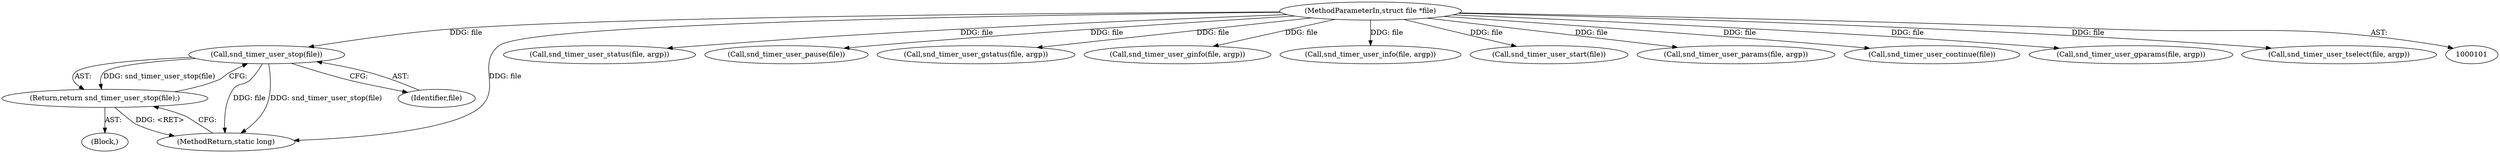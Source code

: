 digraph "0_linux_af368027a49a751d6ff4ee9e3f9961f35bb4fede@pointer" {
"1000208" [label="(Call,snd_timer_user_stop(file))"];
"1000102" [label="(MethodParameterIn,struct file *file)"];
"1000207" [label="(Return,return snd_timer_user_stop(file);)"];
"1000223" [label="(MethodReturn,static long)"];
"1000197" [label="(Call,snd_timer_user_status(file, argp))"];
"1000218" [label="(Call,snd_timer_user_pause(file))"];
"1000177" [label="(Call,snd_timer_user_gstatus(file, argp))"];
"1000167" [label="(Call,snd_timer_user_ginfo(file, argp))"];
"1000208" [label="(Call,snd_timer_user_stop(file))"];
"1000187" [label="(Call,snd_timer_user_info(file, argp))"];
"1000102" [label="(MethodParameterIn,struct file *file)"];
"1000203" [label="(Call,snd_timer_user_start(file))"];
"1000124" [label="(Block,)"];
"1000192" [label="(Call,snd_timer_user_params(file, argp))"];
"1000213" [label="(Call,snd_timer_user_continue(file))"];
"1000172" [label="(Call,snd_timer_user_gparams(file, argp))"];
"1000209" [label="(Identifier,file)"];
"1000182" [label="(Call,snd_timer_user_tselect(file, argp))"];
"1000207" [label="(Return,return snd_timer_user_stop(file);)"];
"1000208" -> "1000207"  [label="AST: "];
"1000208" -> "1000209"  [label="CFG: "];
"1000209" -> "1000208"  [label="AST: "];
"1000207" -> "1000208"  [label="CFG: "];
"1000208" -> "1000223"  [label="DDG: file"];
"1000208" -> "1000223"  [label="DDG: snd_timer_user_stop(file)"];
"1000208" -> "1000207"  [label="DDG: snd_timer_user_stop(file)"];
"1000102" -> "1000208"  [label="DDG: file"];
"1000102" -> "1000101"  [label="AST: "];
"1000102" -> "1000223"  [label="DDG: file"];
"1000102" -> "1000167"  [label="DDG: file"];
"1000102" -> "1000172"  [label="DDG: file"];
"1000102" -> "1000177"  [label="DDG: file"];
"1000102" -> "1000182"  [label="DDG: file"];
"1000102" -> "1000187"  [label="DDG: file"];
"1000102" -> "1000192"  [label="DDG: file"];
"1000102" -> "1000197"  [label="DDG: file"];
"1000102" -> "1000203"  [label="DDG: file"];
"1000102" -> "1000213"  [label="DDG: file"];
"1000102" -> "1000218"  [label="DDG: file"];
"1000207" -> "1000124"  [label="AST: "];
"1000223" -> "1000207"  [label="CFG: "];
"1000207" -> "1000223"  [label="DDG: <RET>"];
}
